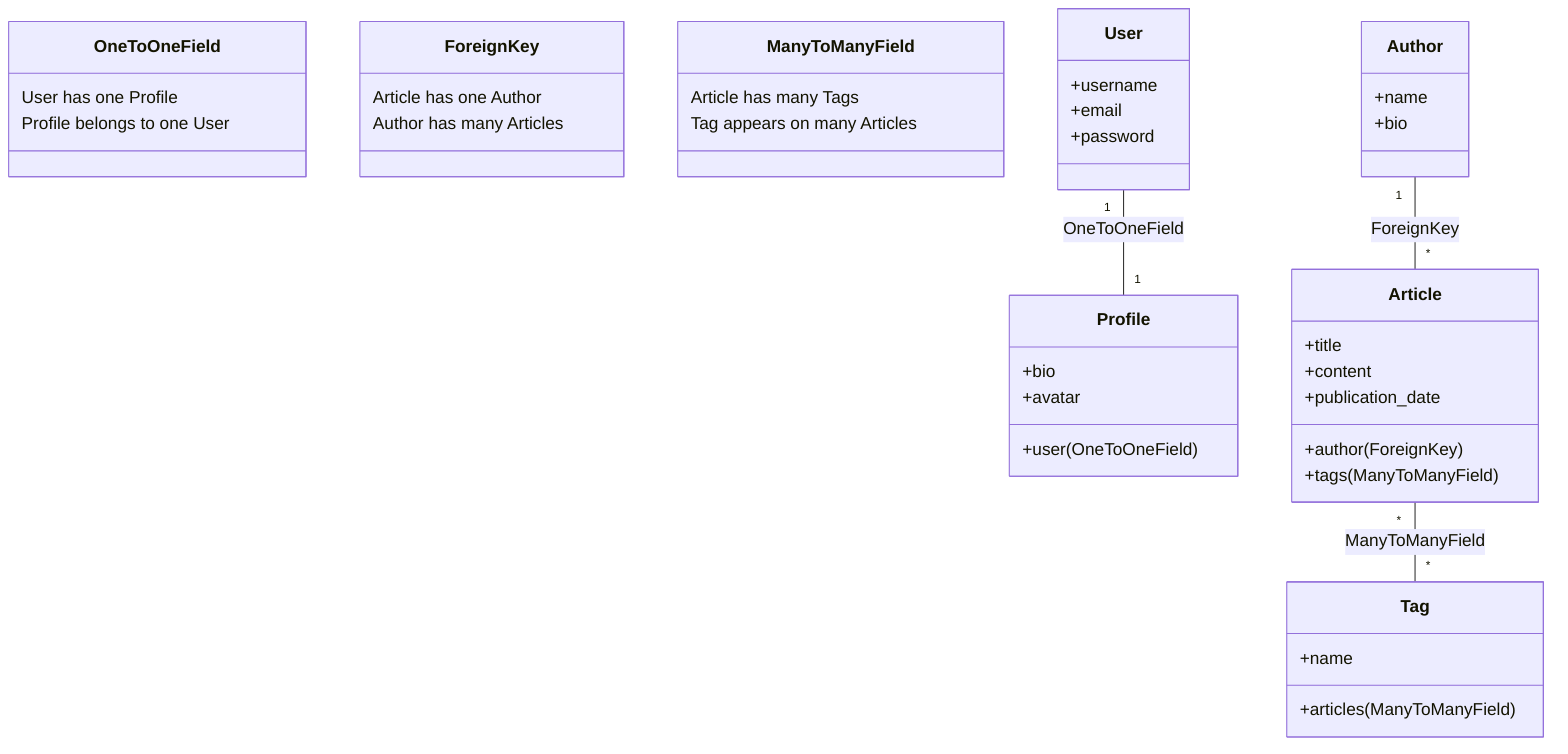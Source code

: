 classDiagram
    class OneToOneField {
        User has one Profile
        Profile belongs to one User
    }
    class ForeignKey {
        Article has one Author
        Author has many Articles
    }
    class ManyToManyField {
        Article has many Tags
        Tag appears on many Articles
    }
    
    User "1" -- "1" Profile : OneToOneField
    Author "1" -- "*" Article : ForeignKey
    Article "*" -- "*" Tag : ManyToManyField
    
    class User {
        +username
        +email
        +password
    }
    
    class Profile {
        +user (OneToOneField)
        +bio
        +avatar
    }
    
    class Author {
        +name
        +bio
    }
    
    class Article {
        +title
        +content
        +publication_date
        +author (ForeignKey)
        +tags (ManyToManyField)
    }
    
    class Tag {
        +name
        +articles (ManyToManyField)
    }